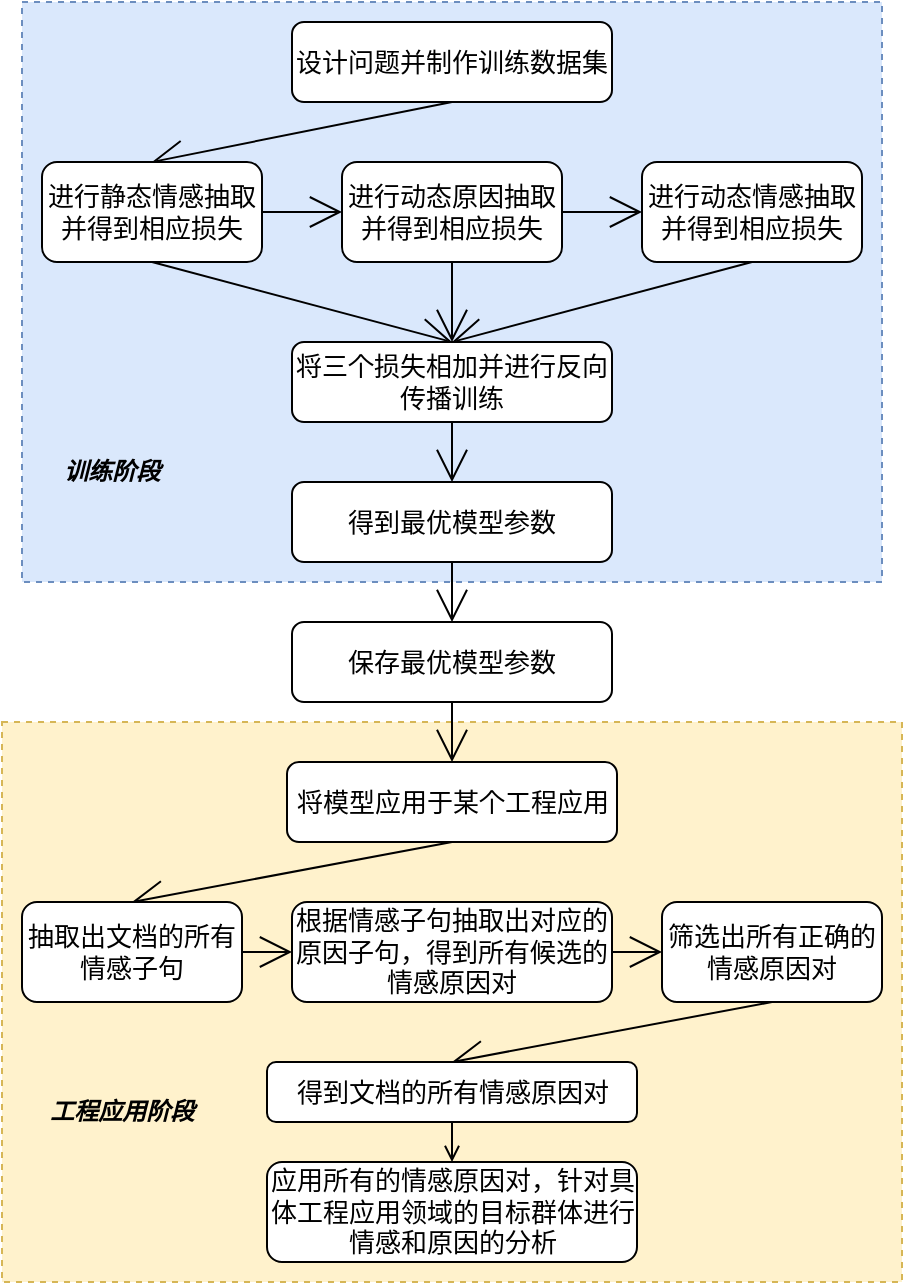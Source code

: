 <mxfile version="15.4.1" type="github">
  <diagram id="xt7MOXR7QnOjlG_rGyG5" name="Page-1">
    <mxGraphModel dx="898" dy="490" grid="1" gridSize="10" guides="1" tooltips="1" connect="1" arrows="1" fold="1" page="1" pageScale="1" pageWidth="500" pageHeight="700" math="0" shadow="0">
      <root>
        <mxCell id="0" />
        <mxCell id="1" parent="0" />
        <mxCell id="J45coZ76drWthjwCdcgT-37" value="" style="rounded=0;whiteSpace=wrap;html=1;hachureGap=4;pointerEvents=0;dashed=1;fillColor=#fff2cc;strokeColor=#d6b656;" parent="1" vertex="1">
          <mxGeometry x="10" y="370" width="450" height="280" as="geometry" />
        </mxCell>
        <mxCell id="J45coZ76drWthjwCdcgT-24" value="" style="rounded=0;whiteSpace=wrap;html=1;hachureGap=4;pointerEvents=0;dashed=1;fillColor=#dae8fc;strokeColor=#6c8ebf;" parent="1" vertex="1">
          <mxGeometry x="20" y="10" width="430" height="290" as="geometry" />
        </mxCell>
        <mxCell id="J45coZ76drWthjwCdcgT-9" style="edgeStyle=none;curved=1;rounded=0;orthogonalLoop=1;jettySize=auto;html=1;entryX=0.5;entryY=0;entryDx=0;entryDy=0;endArrow=open;startSize=14;endSize=14;sourcePerimeterSpacing=8;targetPerimeterSpacing=8;exitX=0.5;exitY=1;exitDx=0;exitDy=0;" parent="1" source="J45coZ76drWthjwCdcgT-1" target="J45coZ76drWthjwCdcgT-2" edge="1">
          <mxGeometry relative="1" as="geometry">
            <Array as="points" />
          </mxGeometry>
        </mxCell>
        <mxCell id="J45coZ76drWthjwCdcgT-1" value="&lt;font style=&quot;font-size: 13px&quot;&gt;设计问题并制作训练数据集&lt;/font&gt;" style="rounded=1;whiteSpace=wrap;html=1;hachureGap=4;pointerEvents=0;" parent="1" vertex="1">
          <mxGeometry x="155" y="20" width="160" height="40" as="geometry" />
        </mxCell>
        <mxCell id="J45coZ76drWthjwCdcgT-16" style="edgeStyle=none;curved=1;rounded=0;orthogonalLoop=1;jettySize=auto;html=1;entryX=0;entryY=0.5;entryDx=0;entryDy=0;endArrow=open;startSize=14;endSize=14;sourcePerimeterSpacing=8;targetPerimeterSpacing=8;exitX=1;exitY=0.5;exitDx=0;exitDy=0;" parent="1" source="J45coZ76drWthjwCdcgT-2" target="J45coZ76drWthjwCdcgT-6" edge="1">
          <mxGeometry relative="1" as="geometry" />
        </mxCell>
        <mxCell id="J45coZ76drWthjwCdcgT-20" style="edgeStyle=none;curved=1;rounded=0;orthogonalLoop=1;jettySize=auto;html=1;entryX=0.5;entryY=0;entryDx=0;entryDy=0;endArrow=open;startSize=14;endSize=14;sourcePerimeterSpacing=8;targetPerimeterSpacing=8;exitX=0.5;exitY=1;exitDx=0;exitDy=0;" parent="1" source="J45coZ76drWthjwCdcgT-2" target="J45coZ76drWthjwCdcgT-14" edge="1">
          <mxGeometry relative="1" as="geometry" />
        </mxCell>
        <mxCell id="J45coZ76drWthjwCdcgT-2" value="&lt;font style=&quot;font-size: 13px&quot;&gt;进行静态情感抽取并得到相应损失&lt;/font&gt;" style="rounded=1;whiteSpace=wrap;html=1;hachureGap=4;pointerEvents=0;" parent="1" vertex="1">
          <mxGeometry x="30" y="90" width="110" height="50" as="geometry" />
        </mxCell>
        <mxCell id="J45coZ76drWthjwCdcgT-17" style="edgeStyle=none;curved=1;rounded=0;orthogonalLoop=1;jettySize=auto;html=1;entryX=0;entryY=0.5;entryDx=0;entryDy=0;endArrow=open;startSize=14;endSize=14;sourcePerimeterSpacing=8;targetPerimeterSpacing=8;exitX=1;exitY=0.5;exitDx=0;exitDy=0;" parent="1" source="J45coZ76drWthjwCdcgT-6" target="J45coZ76drWthjwCdcgT-11" edge="1">
          <mxGeometry relative="1" as="geometry" />
        </mxCell>
        <mxCell id="J45coZ76drWthjwCdcgT-19" style="edgeStyle=none;curved=1;rounded=0;orthogonalLoop=1;jettySize=auto;html=1;entryX=0.5;entryY=0;entryDx=0;entryDy=0;endArrow=open;startSize=14;endSize=14;sourcePerimeterSpacing=8;targetPerimeterSpacing=8;exitX=0.5;exitY=1;exitDx=0;exitDy=0;" parent="1" source="J45coZ76drWthjwCdcgT-6" target="J45coZ76drWthjwCdcgT-14" edge="1">
          <mxGeometry relative="1" as="geometry" />
        </mxCell>
        <mxCell id="J45coZ76drWthjwCdcgT-6" value="&lt;font style=&quot;font-size: 13px&quot;&gt;进行动态原因抽取并得到相应损失&lt;/font&gt;" style="rounded=1;whiteSpace=wrap;html=1;hachureGap=4;pointerEvents=0;" parent="1" vertex="1">
          <mxGeometry x="180" y="90" width="110" height="50" as="geometry" />
        </mxCell>
        <mxCell id="J45coZ76drWthjwCdcgT-18" style="edgeStyle=none;curved=1;rounded=0;orthogonalLoop=1;jettySize=auto;html=1;entryX=0.5;entryY=0;entryDx=0;entryDy=0;endArrow=open;startSize=14;endSize=14;sourcePerimeterSpacing=8;targetPerimeterSpacing=8;exitX=0.5;exitY=1;exitDx=0;exitDy=0;" parent="1" source="J45coZ76drWthjwCdcgT-11" target="J45coZ76drWthjwCdcgT-14" edge="1">
          <mxGeometry relative="1" as="geometry" />
        </mxCell>
        <mxCell id="J45coZ76drWthjwCdcgT-11" value="&lt;font style=&quot;font-size: 13px&quot;&gt;进行动态情感抽取并得到相应损失&lt;/font&gt;" style="rounded=1;whiteSpace=wrap;html=1;hachureGap=4;pointerEvents=0;" parent="1" vertex="1">
          <mxGeometry x="330" y="90" width="110" height="50" as="geometry" />
        </mxCell>
        <mxCell id="J45coZ76drWthjwCdcgT-23" style="edgeStyle=none;curved=1;rounded=0;orthogonalLoop=1;jettySize=auto;html=1;entryX=0.5;entryY=0;entryDx=0;entryDy=0;endArrow=open;startSize=14;endSize=14;sourcePerimeterSpacing=8;targetPerimeterSpacing=8;exitX=0.5;exitY=1;exitDx=0;exitDy=0;" parent="1" source="J45coZ76drWthjwCdcgT-14" target="J45coZ76drWthjwCdcgT-22" edge="1">
          <mxGeometry relative="1" as="geometry" />
        </mxCell>
        <mxCell id="J45coZ76drWthjwCdcgT-14" value="&lt;font style=&quot;font-size: 13px&quot;&gt;将三个损失相加并进行反向传播训练&lt;/font&gt;" style="rounded=1;whiteSpace=wrap;html=1;hachureGap=4;pointerEvents=0;" parent="1" vertex="1">
          <mxGeometry x="155" y="180" width="160" height="40" as="geometry" />
        </mxCell>
        <mxCell id="J45coZ76drWthjwCdcgT-26" style="edgeStyle=none;curved=1;rounded=0;orthogonalLoop=1;jettySize=auto;html=1;entryX=0.5;entryY=0;entryDx=0;entryDy=0;endArrow=open;startSize=14;endSize=14;sourcePerimeterSpacing=8;targetPerimeterSpacing=8;exitX=0.5;exitY=1;exitDx=0;exitDy=0;" parent="1" source="J45coZ76drWthjwCdcgT-22" target="J45coZ76drWthjwCdcgT-25" edge="1">
          <mxGeometry relative="1" as="geometry" />
        </mxCell>
        <mxCell id="J45coZ76drWthjwCdcgT-22" value="&lt;font style=&quot;font-size: 13px&quot;&gt;得到最优模型参数&lt;/font&gt;" style="rounded=1;whiteSpace=wrap;html=1;hachureGap=4;pointerEvents=0;" parent="1" vertex="1">
          <mxGeometry x="155" y="250" width="160" height="40" as="geometry" />
        </mxCell>
        <mxCell id="J45coZ76drWthjwCdcgT-30" style="edgeStyle=none;curved=1;rounded=0;orthogonalLoop=1;jettySize=auto;html=1;entryX=0.5;entryY=0;entryDx=0;entryDy=0;endArrow=open;startSize=14;endSize=14;sourcePerimeterSpacing=8;targetPerimeterSpacing=8;exitX=0.5;exitY=1;exitDx=0;exitDy=0;" parent="1" source="J45coZ76drWthjwCdcgT-25" target="J45coZ76drWthjwCdcgT-27" edge="1">
          <mxGeometry relative="1" as="geometry" />
        </mxCell>
        <mxCell id="J45coZ76drWthjwCdcgT-25" value="&lt;font style=&quot;font-size: 13px&quot;&gt;保存最优模型参数&lt;/font&gt;" style="rounded=1;whiteSpace=wrap;html=1;hachureGap=4;pointerEvents=0;" parent="1" vertex="1">
          <mxGeometry x="155" y="320" width="160" height="40" as="geometry" />
        </mxCell>
        <mxCell id="J45coZ76drWthjwCdcgT-31" style="edgeStyle=none;curved=1;rounded=0;orthogonalLoop=1;jettySize=auto;html=1;entryX=0.5;entryY=0;entryDx=0;entryDy=0;endArrow=open;startSize=14;endSize=14;sourcePerimeterSpacing=8;targetPerimeterSpacing=8;exitX=0.5;exitY=1;exitDx=0;exitDy=0;" parent="1" source="J45coZ76drWthjwCdcgT-27" target="J45coZ76drWthjwCdcgT-28" edge="1">
          <mxGeometry relative="1" as="geometry" />
        </mxCell>
        <mxCell id="J45coZ76drWthjwCdcgT-27" value="&lt;span style=&quot;font-size: 13px&quot;&gt;将模型应用于某个工程应用&lt;/span&gt;" style="rounded=1;whiteSpace=wrap;html=1;hachureGap=4;pointerEvents=0;" parent="1" vertex="1">
          <mxGeometry x="152.5" y="390" width="165" height="40" as="geometry" />
        </mxCell>
        <mxCell id="J45coZ76drWthjwCdcgT-32" style="edgeStyle=none;curved=1;rounded=0;orthogonalLoop=1;jettySize=auto;html=1;entryX=0;entryY=0.5;entryDx=0;entryDy=0;endArrow=open;startSize=14;endSize=14;sourcePerimeterSpacing=8;targetPerimeterSpacing=8;exitX=1;exitY=0.5;exitDx=0;exitDy=0;" parent="1" source="J45coZ76drWthjwCdcgT-28" target="J45coZ76drWthjwCdcgT-29" edge="1">
          <mxGeometry relative="1" as="geometry" />
        </mxCell>
        <mxCell id="J45coZ76drWthjwCdcgT-28" value="&lt;span style=&quot;font-size: 13px&quot;&gt;抽取出文档的所有情感子句&lt;/span&gt;" style="rounded=1;whiteSpace=wrap;html=1;hachureGap=4;pointerEvents=0;" parent="1" vertex="1">
          <mxGeometry x="20" y="460" width="110" height="50" as="geometry" />
        </mxCell>
        <mxCell id="J45coZ76drWthjwCdcgT-34" style="edgeStyle=none;curved=1;rounded=0;orthogonalLoop=1;jettySize=auto;html=1;entryX=0;entryY=0.5;entryDx=0;entryDy=0;endArrow=open;startSize=14;endSize=14;sourcePerimeterSpacing=8;targetPerimeterSpacing=8;exitX=1;exitY=0.5;exitDx=0;exitDy=0;" parent="1" source="J45coZ76drWthjwCdcgT-29" target="J45coZ76drWthjwCdcgT-33" edge="1">
          <mxGeometry relative="1" as="geometry" />
        </mxCell>
        <mxCell id="J45coZ76drWthjwCdcgT-29" value="&lt;span style=&quot;font-size: 13px&quot;&gt;根据情感子句抽取出对应的原因子句，得到所有候选的情感原因对&lt;/span&gt;" style="rounded=1;whiteSpace=wrap;html=1;hachureGap=4;pointerEvents=0;" parent="1" vertex="1">
          <mxGeometry x="155" y="460" width="160" height="50" as="geometry" />
        </mxCell>
        <mxCell id="J45coZ76drWthjwCdcgT-36" style="edgeStyle=none;curved=1;rounded=0;orthogonalLoop=1;jettySize=auto;html=1;entryX=0.5;entryY=0;entryDx=0;entryDy=0;endArrow=open;startSize=14;endSize=14;sourcePerimeterSpacing=8;targetPerimeterSpacing=8;exitX=0.5;exitY=1;exitDx=0;exitDy=0;" parent="1" source="J45coZ76drWthjwCdcgT-33" target="J45coZ76drWthjwCdcgT-35" edge="1">
          <mxGeometry relative="1" as="geometry" />
        </mxCell>
        <mxCell id="J45coZ76drWthjwCdcgT-33" value="&lt;span style=&quot;font-size: 13px&quot;&gt;筛选出所有正确的情感原因对&lt;/span&gt;" style="rounded=1;whiteSpace=wrap;html=1;hachureGap=4;pointerEvents=0;" parent="1" vertex="1">
          <mxGeometry x="340" y="460" width="110" height="50" as="geometry" />
        </mxCell>
        <mxCell id="lKI2EsNN6anGwtkHkK-t-2" style="edgeStyle=none;orthogonalLoop=1;jettySize=auto;html=1;endArrow=open;endFill=0;targetPerimeterSpacing=0;curved=1;" edge="1" parent="1" source="J45coZ76drWthjwCdcgT-35" target="lKI2EsNN6anGwtkHkK-t-1">
          <mxGeometry relative="1" as="geometry" />
        </mxCell>
        <mxCell id="J45coZ76drWthjwCdcgT-35" value="&lt;span style=&quot;font-size: 13px&quot;&gt;得到文档的所有情感原因对&lt;/span&gt;" style="rounded=1;whiteSpace=wrap;html=1;hachureGap=4;pointerEvents=0;" parent="1" vertex="1">
          <mxGeometry x="142.5" y="540" width="185" height="30" as="geometry" />
        </mxCell>
        <mxCell id="J45coZ76drWthjwCdcgT-38" value="&lt;b&gt;&lt;i&gt;训练阶段&lt;/i&gt;&lt;/b&gt;" style="text;html=1;strokeColor=none;fillColor=none;align=center;verticalAlign=middle;whiteSpace=wrap;rounded=0;dashed=1;hachureGap=4;pointerEvents=0;" parent="1" vertex="1">
          <mxGeometry x="30" y="230" width="70" height="30" as="geometry" />
        </mxCell>
        <mxCell id="J45coZ76drWthjwCdcgT-39" value="&lt;b&gt;&lt;i&gt;工程应用阶段&lt;/i&gt;&lt;/b&gt;" style="text;html=1;strokeColor=none;fillColor=none;align=center;verticalAlign=middle;whiteSpace=wrap;rounded=0;dashed=1;hachureGap=4;pointerEvents=0;" parent="1" vertex="1">
          <mxGeometry x="30" y="550" width="80" height="30" as="geometry" />
        </mxCell>
        <mxCell id="lKI2EsNN6anGwtkHkK-t-1" value="&lt;span style=&quot;font-size: 13px&quot;&gt;应用所有的情感原因对，针对具体工程应用领域的目标群体进行情感和原因的分析&lt;/span&gt;" style="rounded=1;whiteSpace=wrap;html=1;hachureGap=4;pointerEvents=0;" vertex="1" parent="1">
          <mxGeometry x="142.5" y="590" width="185" height="50" as="geometry" />
        </mxCell>
      </root>
    </mxGraphModel>
  </diagram>
</mxfile>
